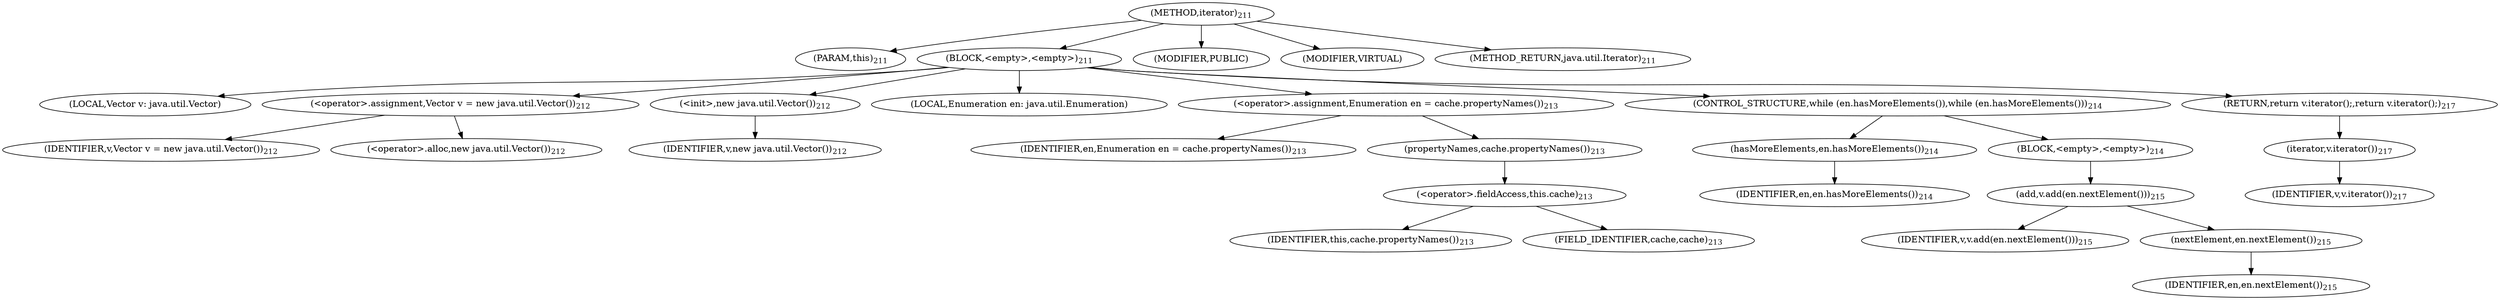 digraph "iterator" {  
"346" [label = <(METHOD,iterator)<SUB>211</SUB>> ]
"347" [label = <(PARAM,this)<SUB>211</SUB>> ]
"348" [label = <(BLOCK,&lt;empty&gt;,&lt;empty&gt;)<SUB>211</SUB>> ]
"12" [label = <(LOCAL,Vector v: java.util.Vector)> ]
"349" [label = <(&lt;operator&gt;.assignment,Vector v = new java.util.Vector())<SUB>212</SUB>> ]
"350" [label = <(IDENTIFIER,v,Vector v = new java.util.Vector())<SUB>212</SUB>> ]
"351" [label = <(&lt;operator&gt;.alloc,new java.util.Vector())<SUB>212</SUB>> ]
"352" [label = <(&lt;init&gt;,new java.util.Vector())<SUB>212</SUB>> ]
"11" [label = <(IDENTIFIER,v,new java.util.Vector())<SUB>212</SUB>> ]
"353" [label = <(LOCAL,Enumeration en: java.util.Enumeration)> ]
"354" [label = <(&lt;operator&gt;.assignment,Enumeration en = cache.propertyNames())<SUB>213</SUB>> ]
"355" [label = <(IDENTIFIER,en,Enumeration en = cache.propertyNames())<SUB>213</SUB>> ]
"356" [label = <(propertyNames,cache.propertyNames())<SUB>213</SUB>> ]
"357" [label = <(&lt;operator&gt;.fieldAccess,this.cache)<SUB>213</SUB>> ]
"358" [label = <(IDENTIFIER,this,cache.propertyNames())<SUB>213</SUB>> ]
"359" [label = <(FIELD_IDENTIFIER,cache,cache)<SUB>213</SUB>> ]
"360" [label = <(CONTROL_STRUCTURE,while (en.hasMoreElements()),while (en.hasMoreElements()))<SUB>214</SUB>> ]
"361" [label = <(hasMoreElements,en.hasMoreElements())<SUB>214</SUB>> ]
"362" [label = <(IDENTIFIER,en,en.hasMoreElements())<SUB>214</SUB>> ]
"363" [label = <(BLOCK,&lt;empty&gt;,&lt;empty&gt;)<SUB>214</SUB>> ]
"364" [label = <(add,v.add(en.nextElement()))<SUB>215</SUB>> ]
"365" [label = <(IDENTIFIER,v,v.add(en.nextElement()))<SUB>215</SUB>> ]
"366" [label = <(nextElement,en.nextElement())<SUB>215</SUB>> ]
"367" [label = <(IDENTIFIER,en,en.nextElement())<SUB>215</SUB>> ]
"368" [label = <(RETURN,return v.iterator();,return v.iterator();)<SUB>217</SUB>> ]
"369" [label = <(iterator,v.iterator())<SUB>217</SUB>> ]
"370" [label = <(IDENTIFIER,v,v.iterator())<SUB>217</SUB>> ]
"371" [label = <(MODIFIER,PUBLIC)> ]
"372" [label = <(MODIFIER,VIRTUAL)> ]
"373" [label = <(METHOD_RETURN,java.util.Iterator)<SUB>211</SUB>> ]
  "346" -> "347" 
  "346" -> "348" 
  "346" -> "371" 
  "346" -> "372" 
  "346" -> "373" 
  "348" -> "12" 
  "348" -> "349" 
  "348" -> "352" 
  "348" -> "353" 
  "348" -> "354" 
  "348" -> "360" 
  "348" -> "368" 
  "349" -> "350" 
  "349" -> "351" 
  "352" -> "11" 
  "354" -> "355" 
  "354" -> "356" 
  "356" -> "357" 
  "357" -> "358" 
  "357" -> "359" 
  "360" -> "361" 
  "360" -> "363" 
  "361" -> "362" 
  "363" -> "364" 
  "364" -> "365" 
  "364" -> "366" 
  "366" -> "367" 
  "368" -> "369" 
  "369" -> "370" 
}
